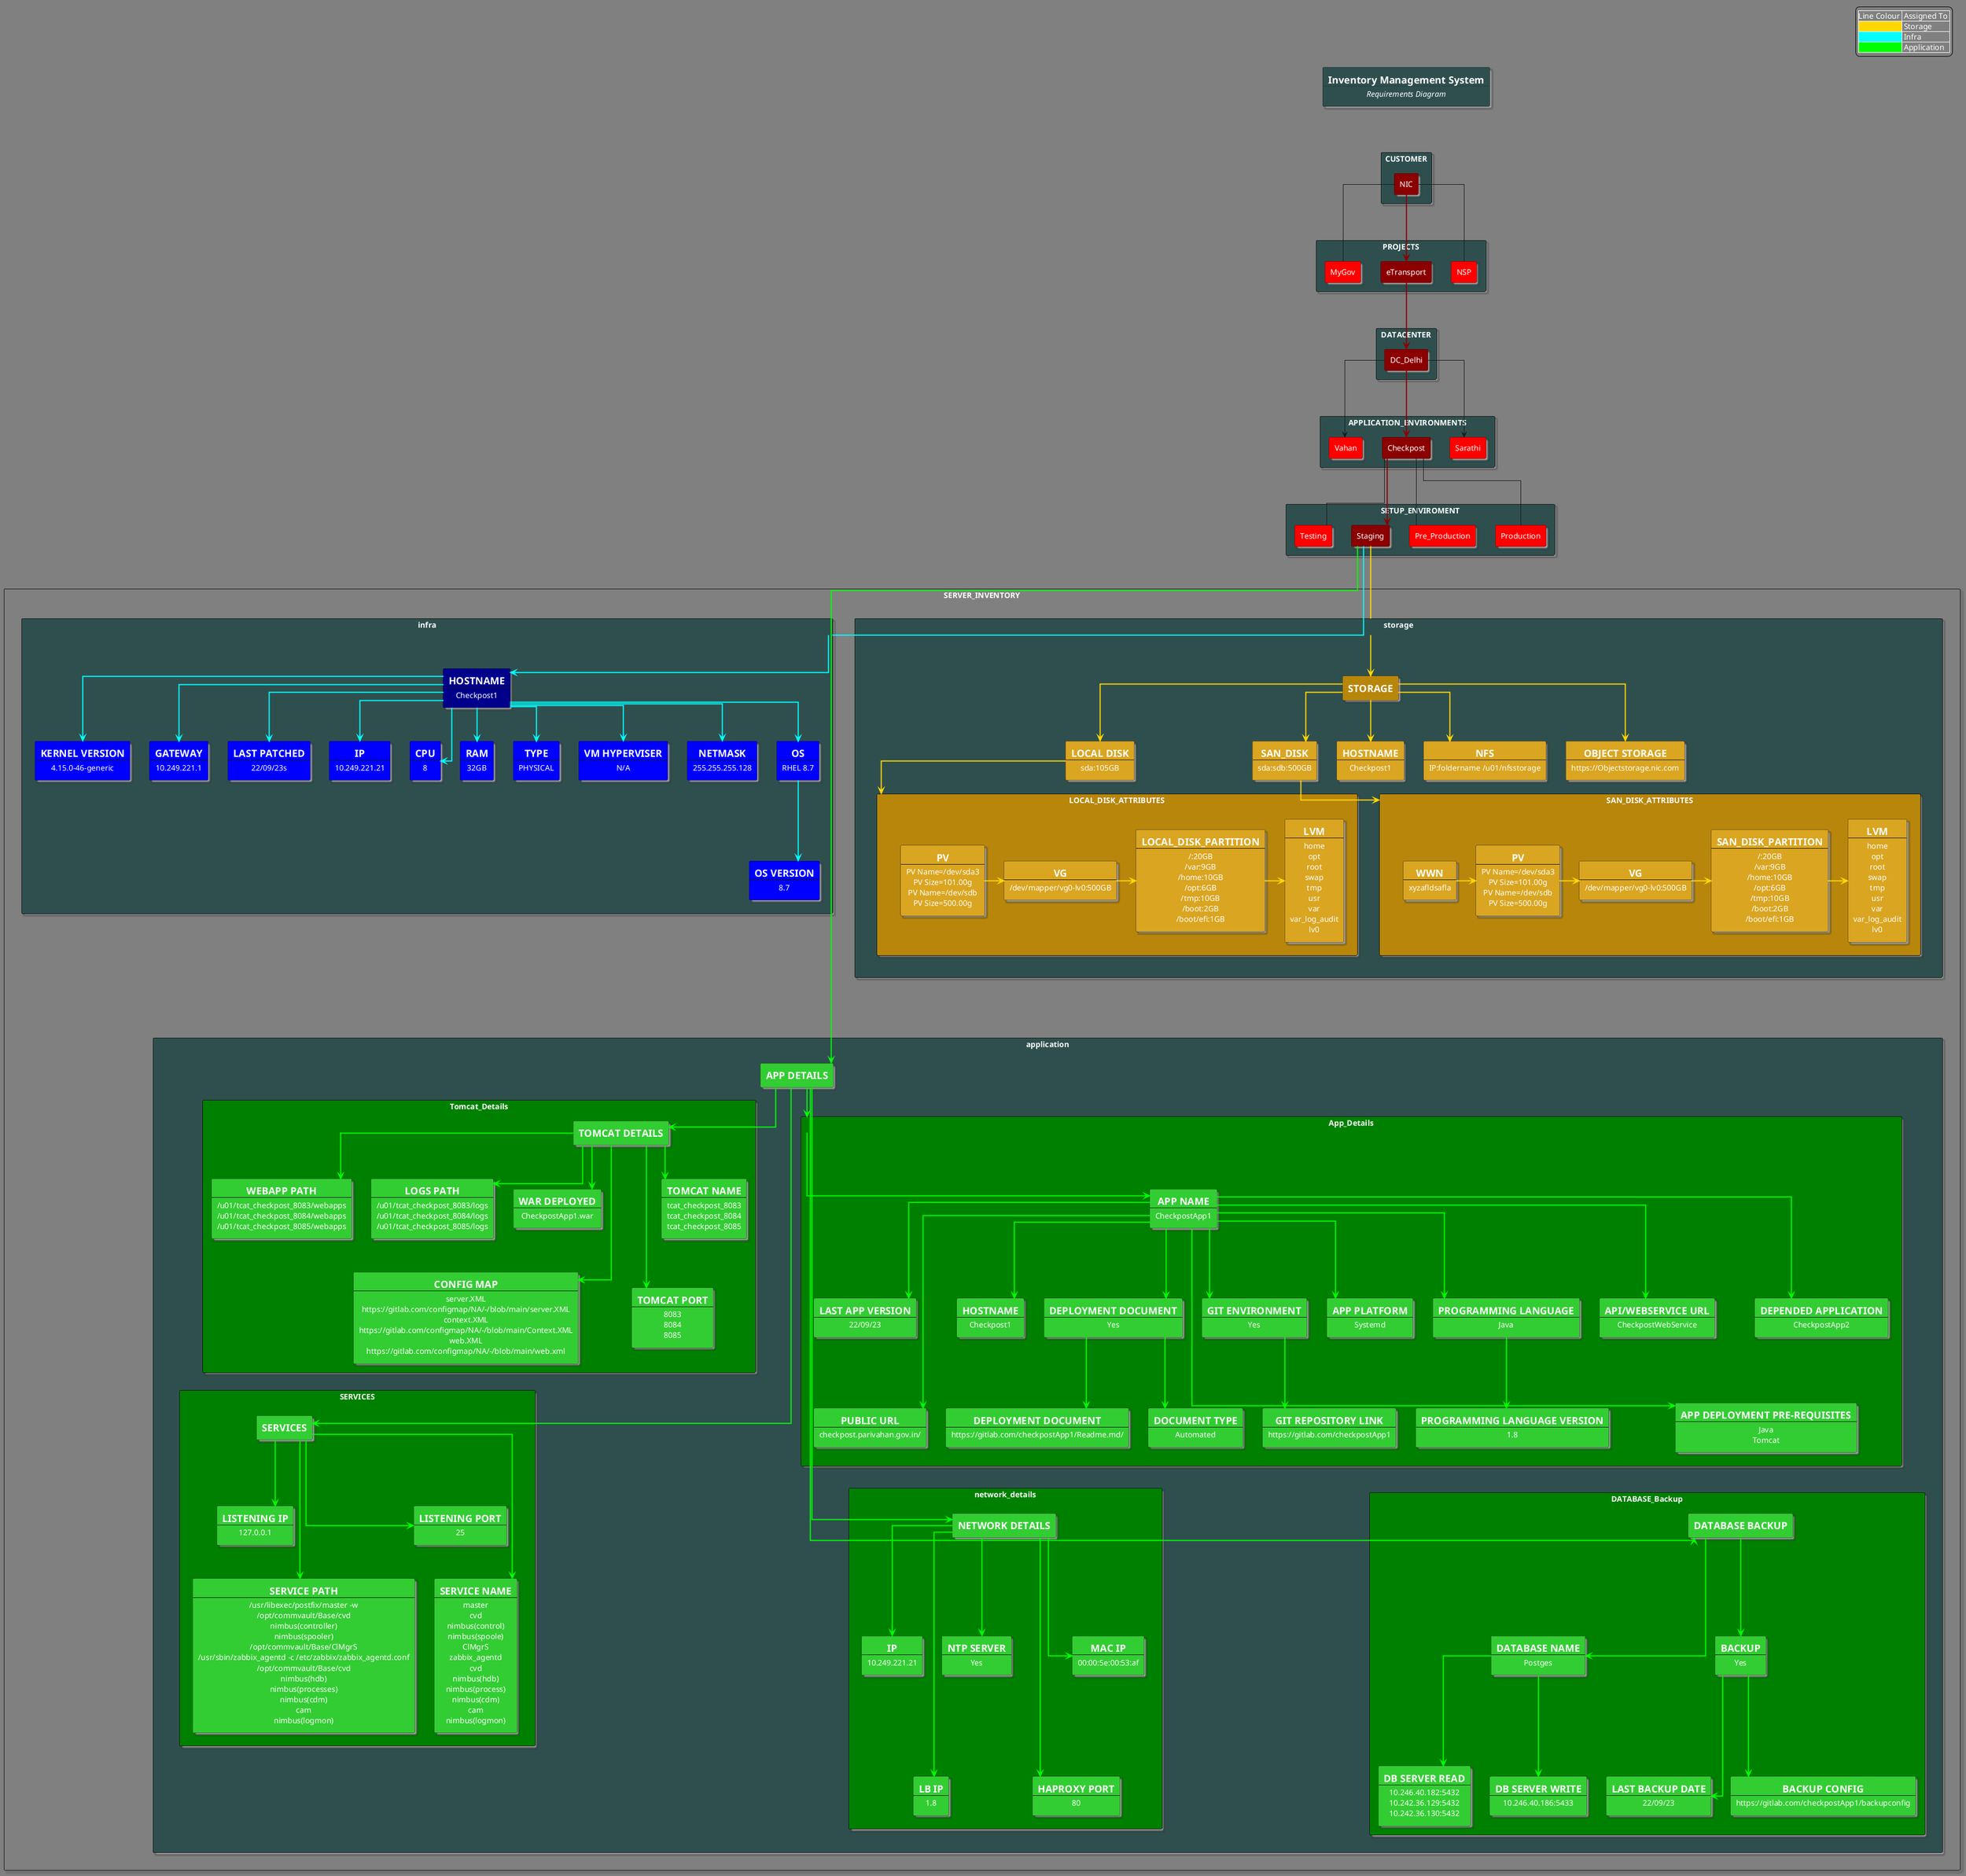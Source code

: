 @startuml ims
'''''''''''''''''''''''''''''''''''''''''''''''''''''''''''''
' By Yash Anand - 9311670656 - yash.anand@fosteringlinux.com'
'''''''''''''''''''''''''''''''''''''''''''''''''''''''''''''

' Adding comments: https://plantuml.com/commons
' skinparam linetype polyline
skinparam linetype ortho
skinparam Shadowing true
skinparam DefaultFontColor White
skinparam BackgroundColor #Grey
skinparam DefaultTextAlignment center
allowmixing
' legend from: https://stackoverflow.com/questions/30999290/how-to-generate-a-legend-with-colors-in-plantuml

legend top right
    |Line Colour | Assigned To |
    |<#Gold>| Storage|
    |<#Cyan>| Infra|
    |<#Lime>| Application|
endlegend

'bolding text: https://plantuml.com/creole#:~:text=for%20bold%20text,colorName%5D%5D%3E%20for%20strike%20text
' single element colouring: https://forum.plantuml.net/2/how-to-change-the-color-of-an-individual-element
' all colours: https://plantuml-documentation.readthedocs.io/en/latest/formatting/color-names.html
' colours ref2.0: https://crashedmind.github.io/PlantUMLHitchhikersGuide/color/color.html

'Adding headings: https://plantuml.com/creole

rectangle Heading #DarkSlateGrey [
=Inventory Management System
....
==== Requirements Diagram
]

rectangle CUSTOMER #DarkSlateGrey{
    rectangle NIC #DarkRed
}

rectangle PROJECTS #DarkSlateGrey{
    rectangle MyGov #Red 
    rectangle eTransport #DarkRed 
    rectangle NSP #Red 
}

rectangle DATACENTER #DarkSlateGrey{
rectangle DC_Delhi #DarkRed
}
rectangle APPLICATION_ENVIRONMENTS #DarkSlateGrey{
rectangle Vahan #Red
rectangle Checkpost #DarkRed
rectangle Sarathi #Red
}

rectangle SETUP_ENVIROMENT #DarkSlateGrey{
rectangle Testing #Red
rectangle Staging #DarkRed
rectangle Pre_Production #Red
rectangle Production #Red
}

rectangle SERVER_INVENTORY {

rectangle application  #DarkSlateGrey{

        rectangle DATABASE_Backup #Green{
                    rectangle Database_Start #LimeGreen[
            =DATABASE BACKUP 
        ]
        
        rectangle LAST_BACKUP_DATE #LimeGreen[
            =LAST BACKUP DATE
            ----
            22/09/23
        ]

        rectangle BACKUP_CONFIG #LimeGreen[
            =BACKUP CONFIG
            ----
            https://gitlab.com/checkpostApp1/backupconfig
        ]

        rectangle BACKUP  #LimeGreen[
            =BACKUP
            ----
            Yes
        ]

        rectangle DB_SERVER_READ_apps1  #LimeGreen[
            =DB SERVER READ
            ----
            10.246.40.182:5432
            10.242.36.129:5432
            10.242.36.130:5432
        ]

        rectangle DB_SERVER_WRITE_apps1  #LimeGreen[
            =DB SERVER WRITE
            ----
            10.246.40.186:5433
        ]

        rectangle DATABASE_apps1  #LimeGreen[
            =DATABASE NAME
            ----
            Postges
        ]
    }



    rectangle SERVICES #Green{
            rectangle Services_Start #LimeGreen[
            =SERVICES
        ]

        rectangle LISTENING_PORT_apps1  #LimeGreen[
            =LISTENING PORT
            ----
            25
        ]

        rectangle LISTENING_IP_apps1  #LimeGreen[
            =LISTENING IP
            ----
            127.0.0.1
        ]

        rectangle SERVICE_PATH_apps1  #LimeGreen[
            =SERVICE PATH
            ----
            /usr/libexec/postfix/master -w
            /opt/commvault/Base/cvd
            nimbus(controller)
            nimbus(spooler)
            /opt/commvault/Base/ClMgrS
            /usr/sbin/zabbix_agentd -c /etc/zabbix/zabbix_agentd.conf
            /opt/commvault/Base/cvd
            nimbus(hdb)
            nimbus(processes)
            nimbus(cdm)
            cam
            nimbus(logmon)
        ]

        rectangle SERVICE_NAME_apps1  #LimeGreen[
            =SERVICE NAME
            ----
            master
            cvd
            nimbus(control)
            nimbus(spoole)
            ClMgrS
            zabbix_agentd
            cvd
            nimbus(hdb)
            nimbus(process)
            nimbus(cdm)
            cam
            nimbus(logmon)
            ]
    }

    rectangle Tomcat_Details #Green{
        rectangle Tomcat_Start #LimeGreen[
            =TOMCAT DETAILS
        ]

        rectangle CONFIG_MAP_apps1  #LimeGreen[
            =CONFIG MAP
            ----
            server.XML
            https://gitlab.com/configmap/NA/-/blob/main/server.XML
            context.XML
            https://gitlab.com/configmap/NA/-/blob/main/Context.XML
            web.XML
            https://gitlab.com/configmap/NA/-/blob/main/web.xml
        ]

        rectangle WEBAPP_PATH_apps1  #LimeGreen[
            =WEBAPP PATH
            ----
            /u01/tcat_checkpost_8083/webapps
            /u01/tcat_checkpost_8084/webapps
            /u01/tcat_checkpost_8085/webapps
        ]

        rectangle LOGS_PATH_apps1  #LimeGreen[
            =LOGS PATH
            ----
            /u01/tcat_checkpost_8083/logs
            /u01/tcat_checkpost_8084/logs
            /u01/tcat_checkpost_8085/logs
        ]

        rectangle WAR_DEPLOYED_apps1  #LimeGreen[
            =WAR DEPLOYED
            ----
            CheckpostApp1.war
        ]


        rectangle TOMCAT_PORT_apps1  #LimeGreen[
            =TOMCAT PORT
            ----
            8083
            8084
            8085
        ]

        rectangle TOMCAT_NAME_apps1  #LimeGreen[
            =TOMCAT NAME
            ----
            tcat_checkpost_8083
            tcat_checkpost_8084
            tcat_checkpost_8085
        ]
    }

    rectangle network_details #Green{
          rectangle Network_Start #LimeGreen[
            =NETWORK DETAILS
        ]

        rectangle NTP_SERVER_apps1  #LimeGreen[
            =NTP SERVER
            ----
            Yes
        ]

        rectangle HAPROXY_PORT  #LimeGreen[
            =HAPROXY PORT
            ----
            80
        ]

        rectangle MAC_IP  #LimeGreen[
            =MAC IP
            ----
            00:00:5e:00:53:af
        ]

        rectangle LB_IP  #LimeGreen[
            =LB IP
            ----
            1.8
        ]

        rectangle IP  #LimeGreen[
            =IP
            ----
            10.249.221.21
        ]
    }

    rectangle App_Start #LimeGreen[
            =APP DETAILS
        ]

    rectangle App_Details #Green{
        
        rectangle HOSTNAME_apps1  #LimeGreen[
        =HOSTNAME
        ----
        Checkpost1
        ]

        rectangle DOCUMENT_TYPE_apps1  #LimeGreen[
            =DOCUMENT TYPE
            ----
            Automated
        ]
        rectangle DOCUMENT_PATH  #LimeGreen[
            =DEPLOYMENT DOCUMENT
            ----
            https://gitlab.com/checkpostApp1/Readme.md/
        ]

        rectangle DEPLOYMENT_DOCUMENT  #LimeGreen[
            =DEPLOYMENT DOCUMENT
            ----
            Yes
        ]

        rectangle GIT_REPOSITORY_LINK  #LimeGreen[
            =GIT REPOSITORY LINK
            ----
            https://gitlab.com/checkpostApp1
        ]

        rectangle GIT  #LimeGreen[
            =GIT ENVIRONMENT
            ----
            Yes
        ]

        rectangle APP_PLATFORM  #LimeGreen[
            =APP PLATFORM
            ----
            Systemd
        ]

        rectangle PROGRAMMING_LANGUAGE_VERSION  #LimeGreen[
            =PROGRAMMING LANGUAGE VERSION
            ----
            1.8
        ]

        rectangle PROGRAMMING_LANGUAGE  #LimeGreen[
            =PROGRAMMING LANGUAGE
            ----
            Java
        ]

        rectangle API_Webservice_apps1  #LimeGreen[
            =API/WEBSERVICE URL
            ----
            CheckpostWebService
        ]

        rectangle APP_DEPLOYMENT_PREREQUISITES_apps1  #LimeGreen[
        =APP DEPLOYMENT PRE-REQUISITES
        ----
        Java
        Tomcat
        ]

        rectangle DEPENDED_APPLICATION_apps1  #LimeGreen[
            =DEPENDED APPLICATION
            ----
            CheckpostApp2
        ]

        rectangle LAST_APP_VERSION  #LimeGreen[
            =LAST APP VERSION
            ----
            22/09/23
        ]

        rectangle PUBLIC_URL  #LimeGreen[
            =PUBLIC URL
            ----
            checkpost.parivahan.gov.in/
        ]

        rectangle APP_NAME  #LimeGreen[
            =APP NAME
            ----
            CheckpostApp1
        ]
    }
}

rectangle infra #DarkSlateGrey{
    rectangle HOSTNAME_infra1 #DarkBlue[
    =HOSTNAME
    ----
    Checkpost1
]

rectangle IP_infra1 #Blue[
    =IP
    ----
    10.249.221.21
]

rectangle CPU_infra1 #Blue[
    =CPU
    ----
    8
]

rectangle RAM_infra1 #Blue[
    =RAM
    ----
    32GB
]

rectangle TYPE_infra1 #Blue[
    =TYPE
    ----
    PHYSICAL
]

rectangle VM_HYPERVISOR_infra1 #Blue[
    =VM HYPERVISER
    ----
    N/A
]

rectangle NETMASK_infra1 #Blue[
    =NETMASK
    ----
    255.255.255.128
]

rectangle OS_infra1 #Blue[
    =OS
    ----
    RHEL 8.7
]

rectangle OS_VERSION_infra1 #Blue[
    =OS VERSION
    ----
    8.7
]

rectangle KERNEL_VERSION_infra1 #Blue[
    =KERNEL VERSION
    ----
    4.15.0-46-generic
]

rectangle GATEWAY_infra1 #Blue[
    =GATEWAY
    ----
    10.249.221.1
]

rectangle LAST_PATCHED_infra1 #Blue[
    =LAST PATCHED
    ----
    22/09/23s
]
}

rectangle storage #DarkSlateGrey{
    rectangle STORAGE #DarkGoldenRod[
        =STORAGE
    ]

rectangle NFS #GoldenRod[
    =NFS
    ----
    IP:foldername /u01/nfsstorage
]

rectangle OBJECT_STORAGE #GoldenRod[
    =OBJECT STORAGE
    ----
    https://Objectstorage.nic.com
]

rectangle LOCAL_DISK #GoldenRod[
    =LOCAL DISK
    ----
    sda:105GB
]

rectangle LOCAL_DISK_ATTRIBUTES #DarkGoldenRod{
        rectangle LVM1 #GoldenRod[
    =LVM
    ----
    home
    opt
    root
    swap
    tmp
    usr
    var
    var_log_audit
    lv0
    ]

    rectangle LOCAL_DISK_PARTITION #GoldenRod[
    =LOCAL_DISK_PARTITION
    ----
    /:20GB
    /var:9GB
    /home:10GB
    /opt:6GB
    /tmp:10GB
    /boot:2GB
    /boot/efi:1GB
    ]

    rectangle VG1 #GoldenRod[
    =VG
    ----
    /dev/mapper/vg0-lv0:500GB
    ]

        rectangle PV1 #GoldenRod[
    =PV
    ----
    PV Name=/dev/sda3
    PV Size=101.00g
    PV Name=/dev/sdb
    PV Size=500.00g
    ]
}

rectangle SAN_DISK #GoldenRod[
    =SAN_DISK
    ----
    sda:sdb:500GB
]

rectangle SAN_DISK_ATTRIBUTES #DarkGoldenRod{

    rectangle SAN_DISK_PARTITION #GoldenRod[
    =SAN_DISK_PARTITION
    ----
    /:20GB
    /var:9GB
    /home:10GB
    /opt:6GB
    /tmp:10GB
    /boot:2GB
    /boot/efi:1GB
    ]
        rectangle LVM2 #GoldenRod[
    =LVM
    ----
    home
    opt
    root
    swap
    tmp
    usr
    var
    var_log_audit
    lv0
    ]

    rectangle VG2 #GoldenRod[
    =VG
    ----
    /dev/mapper/vg0-lv0:500GB
    ]

    rectangle PV2 #GoldenRod[
    =PV
    ----
    PV Name=/dev/sda3
    PV Size=101.00g
    PV Name=/dev/sdb
    PV Size=500.00g
    ]

    rectangle WWN #GoldenRod[
    =WWN
    ----
    xyzafldsafla
    ]
}
    rectangle HOSTNAME #GoldenRod[
    =HOSTNAME
    ----
    Checkpost1]
}
}

Heading --[hidden]d-> NIC

' lines & formatting: https://blog.mrhaki.com/2016/12/plantuml-pleasantness-change-line-style.html#:~:text=We%20can%20choose%20the%20following,%2C%20plain%20%2C%20dotted%20and%20dashed%20.
NIC -- MyGov
NIC -[bold,#DarkRed]d--> eTransport
NIC -- NSP
eTransport -[bold,#DarkRed]--> DC_Delhi
DC_Delhi -[bold,#DarkRed]--> Checkpost
DC_Delhi --> Vahan
DC_Delhi --> Sarathi
Checkpost --- Pre_Production
Checkpost --- Testing
Checkpost --[bold,#DarkRed]-> Staging
Checkpost -- Production
Staging -[bold,#Gold]-- storage
Staging -[bold,#Cyan]-- infra
infra ---[hidden]d----> application
'''''''''''''''''''''''''''''''''''''''''''''''''''''''''''
'''''''''''''''''''STAGING TO APPLICATION''''''''''''''''''
'''''''''''''''''''''''''''''''''''''''''''''''''''''''''''
Staging -[bold,#Lime]d--> App_Start
App_Details -[hidden]d--------------> SERVICES
App_Start -[bold,#Lime]d----> Services_Start
Services_Start -[hidden]d------> Tomcat_Start
App_Start -[bold,#Lime]d-> Tomcat_Start
Tomcat_Start -[hidden]d-> App_Details

App_Start -[bold,#Lime]d----> Network_Start
App_Details -[hidden]d----> Database_Start
network_details <-[hidden]l- Database_Start
App_Start -[bold,#Lime]d--> Database_Start

'Database_Start -[bold,#Lime]d-> DATABASE_Backup
'Network_Start -[bold,#Lime]d-> network_details
'Tomcat_Start -[bold,#Lime]d-> Tomcat_Details
'Services_Start -[bold,#Lime]d-> SERVICES 

''db
Database_Start -[bold,#Lime]d-> BACKUP
BACKUP -[bold,#Lime]d-> BACKUP_CONFIG
BACKUP -[bold,#Lime]d-> LAST_BACKUP_DATE
Database_Start -[bold,#Lime]d-> DATABASE_apps1
DATABASE_apps1 -[bold,#Lime]d-> DB_SERVER_READ_apps1
DATABASE_apps1 -[bold,#Lime]d-> DB_SERVER_WRITE_apps1
''services
Services_Start -[bold,#Lime]d-> SERVICE_NAME_apps1
Services_Start -[bold,#Lime]d-> SERVICE_PATH_apps1
LISTENING_IP_apps1 -[hidden]d-> SERVICE_PATH_apps1
LISTENING_PORT_apps1 -[hidden]d-> SERVICE_NAME_apps1
Services_Start -[bold,#Lime]d-> LISTENING_IP_apps1
Services_Start -[bold,#Lime]d-> LISTENING_PORT_apps1
''tomcat
Tomcat_Start -[bold,#Lime]d-> TOMCAT_NAME_apps1
Tomcat_Start -[bold,#Lime]d-> WAR_DEPLOYED_apps1
Tomcat_Start -[bold,#Lime]d-> TOMCAT_PORT_apps1
TOMCAT_NAME_apps1 -[hidden]d-> TOMCAT_PORT_apps1
Tomcat_Start -[bold,#Lime]d-> WEBAPP_PATH_apps1
Tomcat_Start -[bold,#Lime]d-> LOGS_PATH_apps1
LOGS_PATH_apps1 -[hidden]d-> CONFIG_MAP_apps1
Tomcat_Start -[bold,#Lime]d-> CONFIG_MAP_apps1
''network
Network_Start -[bold,#Lime]d-> IP
Network_Start -[bold,#Lime]d-> LB_IP
IP -[hidden]d-> LB_IP
Network_Start -[bold,#Lime]d-> MAC_IP
Network_Start -[bold,#Lime]d-> HAPROXY_PORT
MAC_IP -[hidden]d-> HAPROXY_PORT
Network_Start -[bold,#Lime]d-> NTP_SERVER_apps1
''Apps

APP_NAME -[hidden]d-> PUBLIC_URL
DEPENDED_APPLICATION_apps1 -[hidden]d-> APP_DEPLOYMENT_PREREQUISITES_apps1
LAST_APP_VERSION -[hidden]d-> PUBLIC_URL

App_Start -[bold,#Lime]d-> App_Details
App_Details -[bold,#Lime]-> APP_NAME
APP_NAME -[bold,#Lime]d-> HOSTNAME_apps1
APP_NAME -[bold,#Lime]d-> PUBLIC_URL
APP_NAME -[bold,#Lime]d-> LAST_APP_VERSION
APP_NAME -[bold,#Lime]d-> DEPENDED_APPLICATION_apps1
APP_NAME -[bold,#Lime]d-> APP_DEPLOYMENT_PREREQUISITES_apps1
APP_NAME -[bold,#Lime]d-> API_Webservice_apps1
APP_NAME -[bold,#Lime]d-> APP_PLATFORM
APP_NAME -[bold,#Lime]d-> PROGRAMMING_LANGUAGE
PROGRAMMING_LANGUAGE -[bold,#Lime]d-> PROGRAMMING_LANGUAGE_VERSION
APP_NAME -[bold,#Lime]d-> GIT
GIT -[bold,#Lime]d-> GIT_REPOSITORY_LINK
APP_NAME -[bold,#Lime]d-> DEPLOYMENT_DOCUMENT
DEPLOYMENT_DOCUMENT -[bold,#Lime]d-> DOCUMENT_PATH
DEPLOYMENT_DOCUMENT -[bold,#Lime]d-> DOCUMENT_TYPE_apps1

'''''''''''''''''''''''''''''''''''''''''''''''''''''''''''
'''''''''''''''''''STAGING TO INFRA''''''''''''''''''
'''''''''''''''''''''''''''''''''''''''''''''''''''''''''''
infra -[bold,#Cyan]-> HOSTNAME_infra1
HOSTNAME_infra1 -[bold,#Cyan]-> IP_infra1
HOSTNAME_infra1 -[bold,#Cyan]-> CPU_infra1
HOSTNAME_infra1 -[bold,#Cyan]-> RAM_infra1
HOSTNAME_infra1 -[bold,#Cyan]-> TYPE_infra1
HOSTNAME_infra1 -[bold,#Cyan]-> VM_HYPERVISOR_infra1
HOSTNAME_infra1 -[bold,#Cyan]-> NETMASK_infra1
HOSTNAME_infra1 -[bold,#Cyan]-> OS_infra1
OS_infra1 -[bold,#Cyan]d-> OS_VERSION_infra1
HOSTNAME_infra1 -[bold,#Cyan]-> KERNEL_VERSION_infra1
HOSTNAME_infra1 -[bold,#Cyan]-> GATEWAY_infra1
HOSTNAME_infra1 -[bold,#Cyan]-> LAST_PATCHED_infra1

'''''''''''''''''''''''''''''''''''''''''''''''''''''''''''
'''''''''''''''''''STAGING TO STORAGE''''''''''''''''''
'''''''''''''''''''''''''''''''''''''''''''''''''''''''''''
storage -[bold,#Gold]-> STORAGE
STORAGE -[bold,#Gold]-> HOSTNAME
STORAGE -[bold,#Gold]-> NFS
STORAGE -[bold,#Gold]-> OBJECT_STORAGE
STORAGE -[bold,#Gold]-> LOCAL_DISK
LOCAL_DISK -[bold,#Gold]-> LOCAL_DISK_ATTRIBUTES
PV1 -[bold,#Gold]r-> VG1
VG1 -[bold,#Gold]r-> LOCAL_DISK_PARTITION
LOCAL_DISK_PARTITION -[bold,#Gold]r-> LVM1
STORAGE -[bold,#Gold]-> SAN_DISK
SAN_DISK -[bold,#Gold]-> SAN_DISK_ATTRIBUTES
WWN -[bold,#Gold]r-> PV2
PV2 -[bold,#Gold]r-> VG2
VG2 -[bold,#Gold]r-> SAN_DISK_PARTITION
SAN_DISK_PARTITION -[bold,#Gold]r-> LVM2

@enduml

